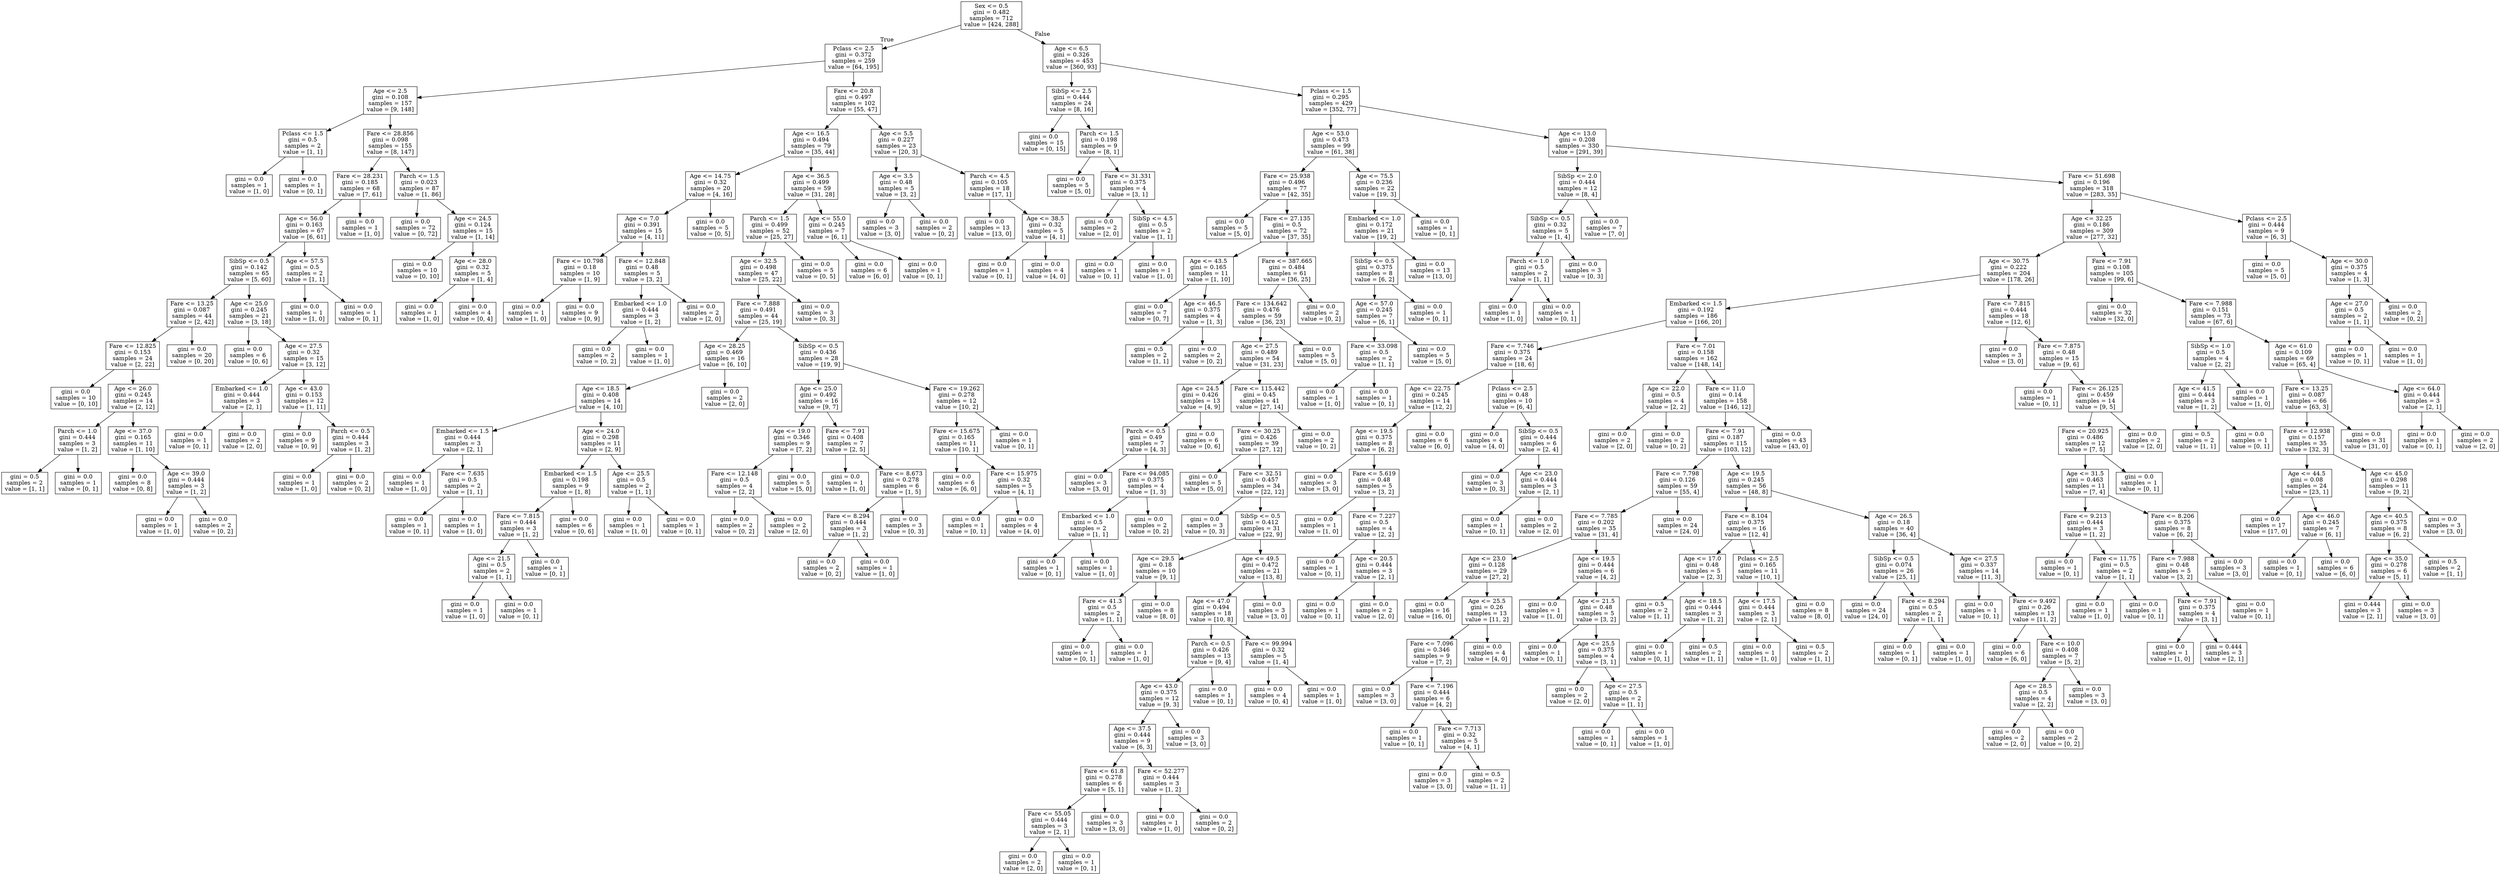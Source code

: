 digraph Tree {
node [shape=box] ;
0 [label="Sex <= 0.5\ngini = 0.482\nsamples = 712\nvalue = [424, 288]"] ;
1 [label="Pclass <= 2.5\ngini = 0.372\nsamples = 259\nvalue = [64, 195]"] ;
0 -> 1 [labeldistance=2.5, labelangle=45, headlabel="True"] ;
2 [label="Age <= 2.5\ngini = 0.108\nsamples = 157\nvalue = [9, 148]"] ;
1 -> 2 ;
3 [label="Pclass <= 1.5\ngini = 0.5\nsamples = 2\nvalue = [1, 1]"] ;
2 -> 3 ;
4 [label="gini = 0.0\nsamples = 1\nvalue = [1, 0]"] ;
3 -> 4 ;
5 [label="gini = 0.0\nsamples = 1\nvalue = [0, 1]"] ;
3 -> 5 ;
6 [label="Fare <= 28.856\ngini = 0.098\nsamples = 155\nvalue = [8, 147]"] ;
2 -> 6 ;
7 [label="Fare <= 28.231\ngini = 0.185\nsamples = 68\nvalue = [7, 61]"] ;
6 -> 7 ;
8 [label="Age <= 56.0\ngini = 0.163\nsamples = 67\nvalue = [6, 61]"] ;
7 -> 8 ;
9 [label="SibSp <= 0.5\ngini = 0.142\nsamples = 65\nvalue = [5, 60]"] ;
8 -> 9 ;
10 [label="Fare <= 13.25\ngini = 0.087\nsamples = 44\nvalue = [2, 42]"] ;
9 -> 10 ;
11 [label="Fare <= 12.825\ngini = 0.153\nsamples = 24\nvalue = [2, 22]"] ;
10 -> 11 ;
12 [label="gini = 0.0\nsamples = 10\nvalue = [0, 10]"] ;
11 -> 12 ;
13 [label="Age <= 26.0\ngini = 0.245\nsamples = 14\nvalue = [2, 12]"] ;
11 -> 13 ;
14 [label="Parch <= 1.0\ngini = 0.444\nsamples = 3\nvalue = [1, 2]"] ;
13 -> 14 ;
15 [label="gini = 0.5\nsamples = 2\nvalue = [1, 1]"] ;
14 -> 15 ;
16 [label="gini = 0.0\nsamples = 1\nvalue = [0, 1]"] ;
14 -> 16 ;
17 [label="Age <= 37.0\ngini = 0.165\nsamples = 11\nvalue = [1, 10]"] ;
13 -> 17 ;
18 [label="gini = 0.0\nsamples = 8\nvalue = [0, 8]"] ;
17 -> 18 ;
19 [label="Age <= 39.0\ngini = 0.444\nsamples = 3\nvalue = [1, 2]"] ;
17 -> 19 ;
20 [label="gini = 0.0\nsamples = 1\nvalue = [1, 0]"] ;
19 -> 20 ;
21 [label="gini = 0.0\nsamples = 2\nvalue = [0, 2]"] ;
19 -> 21 ;
22 [label="gini = 0.0\nsamples = 20\nvalue = [0, 20]"] ;
10 -> 22 ;
23 [label="Age <= 25.0\ngini = 0.245\nsamples = 21\nvalue = [3, 18]"] ;
9 -> 23 ;
24 [label="gini = 0.0\nsamples = 6\nvalue = [0, 6]"] ;
23 -> 24 ;
25 [label="Age <= 27.5\ngini = 0.32\nsamples = 15\nvalue = [3, 12]"] ;
23 -> 25 ;
26 [label="Embarked <= 1.0\ngini = 0.444\nsamples = 3\nvalue = [2, 1]"] ;
25 -> 26 ;
27 [label="gini = 0.0\nsamples = 1\nvalue = [0, 1]"] ;
26 -> 27 ;
28 [label="gini = 0.0\nsamples = 2\nvalue = [2, 0]"] ;
26 -> 28 ;
29 [label="Age <= 43.0\ngini = 0.153\nsamples = 12\nvalue = [1, 11]"] ;
25 -> 29 ;
30 [label="gini = 0.0\nsamples = 9\nvalue = [0, 9]"] ;
29 -> 30 ;
31 [label="Parch <= 0.5\ngini = 0.444\nsamples = 3\nvalue = [1, 2]"] ;
29 -> 31 ;
32 [label="gini = 0.0\nsamples = 1\nvalue = [1, 0]"] ;
31 -> 32 ;
33 [label="gini = 0.0\nsamples = 2\nvalue = [0, 2]"] ;
31 -> 33 ;
34 [label="Age <= 57.5\ngini = 0.5\nsamples = 2\nvalue = [1, 1]"] ;
8 -> 34 ;
35 [label="gini = 0.0\nsamples = 1\nvalue = [1, 0]"] ;
34 -> 35 ;
36 [label="gini = 0.0\nsamples = 1\nvalue = [0, 1]"] ;
34 -> 36 ;
37 [label="gini = 0.0\nsamples = 1\nvalue = [1, 0]"] ;
7 -> 37 ;
38 [label="Parch <= 1.5\ngini = 0.023\nsamples = 87\nvalue = [1, 86]"] ;
6 -> 38 ;
39 [label="gini = 0.0\nsamples = 72\nvalue = [0, 72]"] ;
38 -> 39 ;
40 [label="Age <= 24.5\ngini = 0.124\nsamples = 15\nvalue = [1, 14]"] ;
38 -> 40 ;
41 [label="gini = 0.0\nsamples = 10\nvalue = [0, 10]"] ;
40 -> 41 ;
42 [label="Age <= 28.0\ngini = 0.32\nsamples = 5\nvalue = [1, 4]"] ;
40 -> 42 ;
43 [label="gini = 0.0\nsamples = 1\nvalue = [1, 0]"] ;
42 -> 43 ;
44 [label="gini = 0.0\nsamples = 4\nvalue = [0, 4]"] ;
42 -> 44 ;
45 [label="Fare <= 20.8\ngini = 0.497\nsamples = 102\nvalue = [55, 47]"] ;
1 -> 45 ;
46 [label="Age <= 16.5\ngini = 0.494\nsamples = 79\nvalue = [35, 44]"] ;
45 -> 46 ;
47 [label="Age <= 14.75\ngini = 0.32\nsamples = 20\nvalue = [4, 16]"] ;
46 -> 47 ;
48 [label="Age <= 7.0\ngini = 0.391\nsamples = 15\nvalue = [4, 11]"] ;
47 -> 48 ;
49 [label="Fare <= 10.798\ngini = 0.18\nsamples = 10\nvalue = [1, 9]"] ;
48 -> 49 ;
50 [label="gini = 0.0\nsamples = 1\nvalue = [1, 0]"] ;
49 -> 50 ;
51 [label="gini = 0.0\nsamples = 9\nvalue = [0, 9]"] ;
49 -> 51 ;
52 [label="Fare <= 12.848\ngini = 0.48\nsamples = 5\nvalue = [3, 2]"] ;
48 -> 52 ;
53 [label="Embarked <= 1.0\ngini = 0.444\nsamples = 3\nvalue = [1, 2]"] ;
52 -> 53 ;
54 [label="gini = 0.0\nsamples = 2\nvalue = [0, 2]"] ;
53 -> 54 ;
55 [label="gini = 0.0\nsamples = 1\nvalue = [1, 0]"] ;
53 -> 55 ;
56 [label="gini = 0.0\nsamples = 2\nvalue = [2, 0]"] ;
52 -> 56 ;
57 [label="gini = 0.0\nsamples = 5\nvalue = [0, 5]"] ;
47 -> 57 ;
58 [label="Age <= 36.5\ngini = 0.499\nsamples = 59\nvalue = [31, 28]"] ;
46 -> 58 ;
59 [label="Parch <= 1.5\ngini = 0.499\nsamples = 52\nvalue = [25, 27]"] ;
58 -> 59 ;
60 [label="Age <= 32.5\ngini = 0.498\nsamples = 47\nvalue = [25, 22]"] ;
59 -> 60 ;
61 [label="Fare <= 7.888\ngini = 0.491\nsamples = 44\nvalue = [25, 19]"] ;
60 -> 61 ;
62 [label="Age <= 28.25\ngini = 0.469\nsamples = 16\nvalue = [6, 10]"] ;
61 -> 62 ;
63 [label="Age <= 18.5\ngini = 0.408\nsamples = 14\nvalue = [4, 10]"] ;
62 -> 63 ;
64 [label="Embarked <= 1.5\ngini = 0.444\nsamples = 3\nvalue = [2, 1]"] ;
63 -> 64 ;
65 [label="gini = 0.0\nsamples = 1\nvalue = [1, 0]"] ;
64 -> 65 ;
66 [label="Fare <= 7.635\ngini = 0.5\nsamples = 2\nvalue = [1, 1]"] ;
64 -> 66 ;
67 [label="gini = 0.0\nsamples = 1\nvalue = [0, 1]"] ;
66 -> 67 ;
68 [label="gini = 0.0\nsamples = 1\nvalue = [1, 0]"] ;
66 -> 68 ;
69 [label="Age <= 24.0\ngini = 0.298\nsamples = 11\nvalue = [2, 9]"] ;
63 -> 69 ;
70 [label="Embarked <= 1.5\ngini = 0.198\nsamples = 9\nvalue = [1, 8]"] ;
69 -> 70 ;
71 [label="Fare <= 7.815\ngini = 0.444\nsamples = 3\nvalue = [1, 2]"] ;
70 -> 71 ;
72 [label="Age <= 21.5\ngini = 0.5\nsamples = 2\nvalue = [1, 1]"] ;
71 -> 72 ;
73 [label="gini = 0.0\nsamples = 1\nvalue = [1, 0]"] ;
72 -> 73 ;
74 [label="gini = 0.0\nsamples = 1\nvalue = [0, 1]"] ;
72 -> 74 ;
75 [label="gini = 0.0\nsamples = 1\nvalue = [0, 1]"] ;
71 -> 75 ;
76 [label="gini = 0.0\nsamples = 6\nvalue = [0, 6]"] ;
70 -> 76 ;
77 [label="Age <= 25.5\ngini = 0.5\nsamples = 2\nvalue = [1, 1]"] ;
69 -> 77 ;
78 [label="gini = 0.0\nsamples = 1\nvalue = [1, 0]"] ;
77 -> 78 ;
79 [label="gini = 0.0\nsamples = 1\nvalue = [0, 1]"] ;
77 -> 79 ;
80 [label="gini = 0.0\nsamples = 2\nvalue = [2, 0]"] ;
62 -> 80 ;
81 [label="SibSp <= 0.5\ngini = 0.436\nsamples = 28\nvalue = [19, 9]"] ;
61 -> 81 ;
82 [label="Age <= 25.0\ngini = 0.492\nsamples = 16\nvalue = [9, 7]"] ;
81 -> 82 ;
83 [label="Age <= 19.0\ngini = 0.346\nsamples = 9\nvalue = [7, 2]"] ;
82 -> 83 ;
84 [label="Fare <= 12.148\ngini = 0.5\nsamples = 4\nvalue = [2, 2]"] ;
83 -> 84 ;
85 [label="gini = 0.0\nsamples = 2\nvalue = [0, 2]"] ;
84 -> 85 ;
86 [label="gini = 0.0\nsamples = 2\nvalue = [2, 0]"] ;
84 -> 86 ;
87 [label="gini = 0.0\nsamples = 5\nvalue = [5, 0]"] ;
83 -> 87 ;
88 [label="Fare <= 7.91\ngini = 0.408\nsamples = 7\nvalue = [2, 5]"] ;
82 -> 88 ;
89 [label="gini = 0.0\nsamples = 1\nvalue = [1, 0]"] ;
88 -> 89 ;
90 [label="Fare <= 8.673\ngini = 0.278\nsamples = 6\nvalue = [1, 5]"] ;
88 -> 90 ;
91 [label="Fare <= 8.294\ngini = 0.444\nsamples = 3\nvalue = [1, 2]"] ;
90 -> 91 ;
92 [label="gini = 0.0\nsamples = 2\nvalue = [0, 2]"] ;
91 -> 92 ;
93 [label="gini = 0.0\nsamples = 1\nvalue = [1, 0]"] ;
91 -> 93 ;
94 [label="gini = 0.0\nsamples = 3\nvalue = [0, 3]"] ;
90 -> 94 ;
95 [label="Fare <= 19.262\ngini = 0.278\nsamples = 12\nvalue = [10, 2]"] ;
81 -> 95 ;
96 [label="Fare <= 15.675\ngini = 0.165\nsamples = 11\nvalue = [10, 1]"] ;
95 -> 96 ;
97 [label="gini = 0.0\nsamples = 6\nvalue = [6, 0]"] ;
96 -> 97 ;
98 [label="Fare <= 15.975\ngini = 0.32\nsamples = 5\nvalue = [4, 1]"] ;
96 -> 98 ;
99 [label="gini = 0.0\nsamples = 1\nvalue = [0, 1]"] ;
98 -> 99 ;
100 [label="gini = 0.0\nsamples = 4\nvalue = [4, 0]"] ;
98 -> 100 ;
101 [label="gini = 0.0\nsamples = 1\nvalue = [0, 1]"] ;
95 -> 101 ;
102 [label="gini = 0.0\nsamples = 3\nvalue = [0, 3]"] ;
60 -> 102 ;
103 [label="gini = 0.0\nsamples = 5\nvalue = [0, 5]"] ;
59 -> 103 ;
104 [label="Age <= 55.0\ngini = 0.245\nsamples = 7\nvalue = [6, 1]"] ;
58 -> 104 ;
105 [label="gini = 0.0\nsamples = 6\nvalue = [6, 0]"] ;
104 -> 105 ;
106 [label="gini = 0.0\nsamples = 1\nvalue = [0, 1]"] ;
104 -> 106 ;
107 [label="Age <= 5.5\ngini = 0.227\nsamples = 23\nvalue = [20, 3]"] ;
45 -> 107 ;
108 [label="Age <= 3.5\ngini = 0.48\nsamples = 5\nvalue = [3, 2]"] ;
107 -> 108 ;
109 [label="gini = 0.0\nsamples = 3\nvalue = [3, 0]"] ;
108 -> 109 ;
110 [label="gini = 0.0\nsamples = 2\nvalue = [0, 2]"] ;
108 -> 110 ;
111 [label="Parch <= 4.5\ngini = 0.105\nsamples = 18\nvalue = [17, 1]"] ;
107 -> 111 ;
112 [label="gini = 0.0\nsamples = 13\nvalue = [13, 0]"] ;
111 -> 112 ;
113 [label="Age <= 38.5\ngini = 0.32\nsamples = 5\nvalue = [4, 1]"] ;
111 -> 113 ;
114 [label="gini = 0.0\nsamples = 1\nvalue = [0, 1]"] ;
113 -> 114 ;
115 [label="gini = 0.0\nsamples = 4\nvalue = [4, 0]"] ;
113 -> 115 ;
116 [label="Age <= 6.5\ngini = 0.326\nsamples = 453\nvalue = [360, 93]"] ;
0 -> 116 [labeldistance=2.5, labelangle=-45, headlabel="False"] ;
117 [label="SibSp <= 2.5\ngini = 0.444\nsamples = 24\nvalue = [8, 16]"] ;
116 -> 117 ;
118 [label="gini = 0.0\nsamples = 15\nvalue = [0, 15]"] ;
117 -> 118 ;
119 [label="Parch <= 1.5\ngini = 0.198\nsamples = 9\nvalue = [8, 1]"] ;
117 -> 119 ;
120 [label="gini = 0.0\nsamples = 5\nvalue = [5, 0]"] ;
119 -> 120 ;
121 [label="Fare <= 31.331\ngini = 0.375\nsamples = 4\nvalue = [3, 1]"] ;
119 -> 121 ;
122 [label="gini = 0.0\nsamples = 2\nvalue = [2, 0]"] ;
121 -> 122 ;
123 [label="SibSp <= 4.5\ngini = 0.5\nsamples = 2\nvalue = [1, 1]"] ;
121 -> 123 ;
124 [label="gini = 0.0\nsamples = 1\nvalue = [0, 1]"] ;
123 -> 124 ;
125 [label="gini = 0.0\nsamples = 1\nvalue = [1, 0]"] ;
123 -> 125 ;
126 [label="Pclass <= 1.5\ngini = 0.295\nsamples = 429\nvalue = [352, 77]"] ;
116 -> 126 ;
127 [label="Age <= 53.0\ngini = 0.473\nsamples = 99\nvalue = [61, 38]"] ;
126 -> 127 ;
128 [label="Fare <= 25.938\ngini = 0.496\nsamples = 77\nvalue = [42, 35]"] ;
127 -> 128 ;
129 [label="gini = 0.0\nsamples = 5\nvalue = [5, 0]"] ;
128 -> 129 ;
130 [label="Fare <= 27.135\ngini = 0.5\nsamples = 72\nvalue = [37, 35]"] ;
128 -> 130 ;
131 [label="Age <= 43.5\ngini = 0.165\nsamples = 11\nvalue = [1, 10]"] ;
130 -> 131 ;
132 [label="gini = 0.0\nsamples = 7\nvalue = [0, 7]"] ;
131 -> 132 ;
133 [label="Age <= 46.5\ngini = 0.375\nsamples = 4\nvalue = [1, 3]"] ;
131 -> 133 ;
134 [label="gini = 0.5\nsamples = 2\nvalue = [1, 1]"] ;
133 -> 134 ;
135 [label="gini = 0.0\nsamples = 2\nvalue = [0, 2]"] ;
133 -> 135 ;
136 [label="Fare <= 387.665\ngini = 0.484\nsamples = 61\nvalue = [36, 25]"] ;
130 -> 136 ;
137 [label="Fare <= 134.642\ngini = 0.476\nsamples = 59\nvalue = [36, 23]"] ;
136 -> 137 ;
138 [label="Age <= 27.5\ngini = 0.489\nsamples = 54\nvalue = [31, 23]"] ;
137 -> 138 ;
139 [label="Age <= 24.5\ngini = 0.426\nsamples = 13\nvalue = [4, 9]"] ;
138 -> 139 ;
140 [label="Parch <= 0.5\ngini = 0.49\nsamples = 7\nvalue = [4, 3]"] ;
139 -> 140 ;
141 [label="gini = 0.0\nsamples = 3\nvalue = [3, 0]"] ;
140 -> 141 ;
142 [label="Fare <= 94.085\ngini = 0.375\nsamples = 4\nvalue = [1, 3]"] ;
140 -> 142 ;
143 [label="Embarked <= 1.0\ngini = 0.5\nsamples = 2\nvalue = [1, 1]"] ;
142 -> 143 ;
144 [label="gini = 0.0\nsamples = 1\nvalue = [0, 1]"] ;
143 -> 144 ;
145 [label="gini = 0.0\nsamples = 1\nvalue = [1, 0]"] ;
143 -> 145 ;
146 [label="gini = 0.0\nsamples = 2\nvalue = [0, 2]"] ;
142 -> 146 ;
147 [label="gini = 0.0\nsamples = 6\nvalue = [0, 6]"] ;
139 -> 147 ;
148 [label="Fare <= 115.442\ngini = 0.45\nsamples = 41\nvalue = [27, 14]"] ;
138 -> 148 ;
149 [label="Fare <= 30.25\ngini = 0.426\nsamples = 39\nvalue = [27, 12]"] ;
148 -> 149 ;
150 [label="gini = 0.0\nsamples = 5\nvalue = [5, 0]"] ;
149 -> 150 ;
151 [label="Fare <= 32.51\ngini = 0.457\nsamples = 34\nvalue = [22, 12]"] ;
149 -> 151 ;
152 [label="gini = 0.0\nsamples = 3\nvalue = [0, 3]"] ;
151 -> 152 ;
153 [label="SibSp <= 0.5\ngini = 0.412\nsamples = 31\nvalue = [22, 9]"] ;
151 -> 153 ;
154 [label="Age <= 29.5\ngini = 0.18\nsamples = 10\nvalue = [9, 1]"] ;
153 -> 154 ;
155 [label="Fare <= 41.3\ngini = 0.5\nsamples = 2\nvalue = [1, 1]"] ;
154 -> 155 ;
156 [label="gini = 0.0\nsamples = 1\nvalue = [0, 1]"] ;
155 -> 156 ;
157 [label="gini = 0.0\nsamples = 1\nvalue = [1, 0]"] ;
155 -> 157 ;
158 [label="gini = 0.0\nsamples = 8\nvalue = [8, 0]"] ;
154 -> 158 ;
159 [label="Age <= 49.5\ngini = 0.472\nsamples = 21\nvalue = [13, 8]"] ;
153 -> 159 ;
160 [label="Age <= 47.0\ngini = 0.494\nsamples = 18\nvalue = [10, 8]"] ;
159 -> 160 ;
161 [label="Parch <= 0.5\ngini = 0.426\nsamples = 13\nvalue = [9, 4]"] ;
160 -> 161 ;
162 [label="Age <= 43.0\ngini = 0.375\nsamples = 12\nvalue = [9, 3]"] ;
161 -> 162 ;
163 [label="Age <= 37.5\ngini = 0.444\nsamples = 9\nvalue = [6, 3]"] ;
162 -> 163 ;
164 [label="Fare <= 61.8\ngini = 0.278\nsamples = 6\nvalue = [5, 1]"] ;
163 -> 164 ;
165 [label="Fare <= 55.05\ngini = 0.444\nsamples = 3\nvalue = [2, 1]"] ;
164 -> 165 ;
166 [label="gini = 0.0\nsamples = 2\nvalue = [2, 0]"] ;
165 -> 166 ;
167 [label="gini = 0.0\nsamples = 1\nvalue = [0, 1]"] ;
165 -> 167 ;
168 [label="gini = 0.0\nsamples = 3\nvalue = [3, 0]"] ;
164 -> 168 ;
169 [label="Fare <= 52.277\ngini = 0.444\nsamples = 3\nvalue = [1, 2]"] ;
163 -> 169 ;
170 [label="gini = 0.0\nsamples = 1\nvalue = [1, 0]"] ;
169 -> 170 ;
171 [label="gini = 0.0\nsamples = 2\nvalue = [0, 2]"] ;
169 -> 171 ;
172 [label="gini = 0.0\nsamples = 3\nvalue = [3, 0]"] ;
162 -> 172 ;
173 [label="gini = 0.0\nsamples = 1\nvalue = [0, 1]"] ;
161 -> 173 ;
174 [label="Fare <= 99.994\ngini = 0.32\nsamples = 5\nvalue = [1, 4]"] ;
160 -> 174 ;
175 [label="gini = 0.0\nsamples = 4\nvalue = [0, 4]"] ;
174 -> 175 ;
176 [label="gini = 0.0\nsamples = 1\nvalue = [1, 0]"] ;
174 -> 176 ;
177 [label="gini = 0.0\nsamples = 3\nvalue = [3, 0]"] ;
159 -> 177 ;
178 [label="gini = 0.0\nsamples = 2\nvalue = [0, 2]"] ;
148 -> 178 ;
179 [label="gini = 0.0\nsamples = 5\nvalue = [5, 0]"] ;
137 -> 179 ;
180 [label="gini = 0.0\nsamples = 2\nvalue = [0, 2]"] ;
136 -> 180 ;
181 [label="Age <= 75.5\ngini = 0.236\nsamples = 22\nvalue = [19, 3]"] ;
127 -> 181 ;
182 [label="Embarked <= 1.0\ngini = 0.172\nsamples = 21\nvalue = [19, 2]"] ;
181 -> 182 ;
183 [label="SibSp <= 0.5\ngini = 0.375\nsamples = 8\nvalue = [6, 2]"] ;
182 -> 183 ;
184 [label="Age <= 57.0\ngini = 0.245\nsamples = 7\nvalue = [6, 1]"] ;
183 -> 184 ;
185 [label="Fare <= 33.098\ngini = 0.5\nsamples = 2\nvalue = [1, 1]"] ;
184 -> 185 ;
186 [label="gini = 0.0\nsamples = 1\nvalue = [1, 0]"] ;
185 -> 186 ;
187 [label="gini = 0.0\nsamples = 1\nvalue = [0, 1]"] ;
185 -> 187 ;
188 [label="gini = 0.0\nsamples = 5\nvalue = [5, 0]"] ;
184 -> 188 ;
189 [label="gini = 0.0\nsamples = 1\nvalue = [0, 1]"] ;
183 -> 189 ;
190 [label="gini = 0.0\nsamples = 13\nvalue = [13, 0]"] ;
182 -> 190 ;
191 [label="gini = 0.0\nsamples = 1\nvalue = [0, 1]"] ;
181 -> 191 ;
192 [label="Age <= 13.0\ngini = 0.208\nsamples = 330\nvalue = [291, 39]"] ;
126 -> 192 ;
193 [label="SibSp <= 2.0\ngini = 0.444\nsamples = 12\nvalue = [8, 4]"] ;
192 -> 193 ;
194 [label="SibSp <= 0.5\ngini = 0.32\nsamples = 5\nvalue = [1, 4]"] ;
193 -> 194 ;
195 [label="Parch <= 1.0\ngini = 0.5\nsamples = 2\nvalue = [1, 1]"] ;
194 -> 195 ;
196 [label="gini = 0.0\nsamples = 1\nvalue = [1, 0]"] ;
195 -> 196 ;
197 [label="gini = 0.0\nsamples = 1\nvalue = [0, 1]"] ;
195 -> 197 ;
198 [label="gini = 0.0\nsamples = 3\nvalue = [0, 3]"] ;
194 -> 198 ;
199 [label="gini = 0.0\nsamples = 7\nvalue = [7, 0]"] ;
193 -> 199 ;
200 [label="Fare <= 51.698\ngini = 0.196\nsamples = 318\nvalue = [283, 35]"] ;
192 -> 200 ;
201 [label="Age <= 32.25\ngini = 0.186\nsamples = 309\nvalue = [277, 32]"] ;
200 -> 201 ;
202 [label="Age <= 30.75\ngini = 0.222\nsamples = 204\nvalue = [178, 26]"] ;
201 -> 202 ;
203 [label="Embarked <= 1.5\ngini = 0.192\nsamples = 186\nvalue = [166, 20]"] ;
202 -> 203 ;
204 [label="Fare <= 7.746\ngini = 0.375\nsamples = 24\nvalue = [18, 6]"] ;
203 -> 204 ;
205 [label="Age <= 22.75\ngini = 0.245\nsamples = 14\nvalue = [12, 2]"] ;
204 -> 205 ;
206 [label="Age <= 19.5\ngini = 0.375\nsamples = 8\nvalue = [6, 2]"] ;
205 -> 206 ;
207 [label="gini = 0.0\nsamples = 3\nvalue = [3, 0]"] ;
206 -> 207 ;
208 [label="Fare <= 5.619\ngini = 0.48\nsamples = 5\nvalue = [3, 2]"] ;
206 -> 208 ;
209 [label="gini = 0.0\nsamples = 1\nvalue = [1, 0]"] ;
208 -> 209 ;
210 [label="Fare <= 7.227\ngini = 0.5\nsamples = 4\nvalue = [2, 2]"] ;
208 -> 210 ;
211 [label="gini = 0.0\nsamples = 1\nvalue = [0, 1]"] ;
210 -> 211 ;
212 [label="Age <= 20.5\ngini = 0.444\nsamples = 3\nvalue = [2, 1]"] ;
210 -> 212 ;
213 [label="gini = 0.0\nsamples = 1\nvalue = [0, 1]"] ;
212 -> 213 ;
214 [label="gini = 0.0\nsamples = 2\nvalue = [2, 0]"] ;
212 -> 214 ;
215 [label="gini = 0.0\nsamples = 6\nvalue = [6, 0]"] ;
205 -> 215 ;
216 [label="Pclass <= 2.5\ngini = 0.48\nsamples = 10\nvalue = [6, 4]"] ;
204 -> 216 ;
217 [label="gini = 0.0\nsamples = 4\nvalue = [4, 0]"] ;
216 -> 217 ;
218 [label="SibSp <= 0.5\ngini = 0.444\nsamples = 6\nvalue = [2, 4]"] ;
216 -> 218 ;
219 [label="gini = 0.0\nsamples = 3\nvalue = [0, 3]"] ;
218 -> 219 ;
220 [label="Age <= 23.0\ngini = 0.444\nsamples = 3\nvalue = [2, 1]"] ;
218 -> 220 ;
221 [label="gini = 0.0\nsamples = 1\nvalue = [0, 1]"] ;
220 -> 221 ;
222 [label="gini = 0.0\nsamples = 2\nvalue = [2, 0]"] ;
220 -> 222 ;
223 [label="Fare <= 7.01\ngini = 0.158\nsamples = 162\nvalue = [148, 14]"] ;
203 -> 223 ;
224 [label="Age <= 22.0\ngini = 0.5\nsamples = 4\nvalue = [2, 2]"] ;
223 -> 224 ;
225 [label="gini = 0.0\nsamples = 2\nvalue = [2, 0]"] ;
224 -> 225 ;
226 [label="gini = 0.0\nsamples = 2\nvalue = [0, 2]"] ;
224 -> 226 ;
227 [label="Fare <= 11.0\ngini = 0.14\nsamples = 158\nvalue = [146, 12]"] ;
223 -> 227 ;
228 [label="Fare <= 7.91\ngini = 0.187\nsamples = 115\nvalue = [103, 12]"] ;
227 -> 228 ;
229 [label="Fare <= 7.798\ngini = 0.126\nsamples = 59\nvalue = [55, 4]"] ;
228 -> 229 ;
230 [label="Fare <= 7.785\ngini = 0.202\nsamples = 35\nvalue = [31, 4]"] ;
229 -> 230 ;
231 [label="Age <= 23.0\ngini = 0.128\nsamples = 29\nvalue = [27, 2]"] ;
230 -> 231 ;
232 [label="gini = 0.0\nsamples = 16\nvalue = [16, 0]"] ;
231 -> 232 ;
233 [label="Age <= 25.5\ngini = 0.26\nsamples = 13\nvalue = [11, 2]"] ;
231 -> 233 ;
234 [label="Fare <= 7.096\ngini = 0.346\nsamples = 9\nvalue = [7, 2]"] ;
233 -> 234 ;
235 [label="gini = 0.0\nsamples = 3\nvalue = [3, 0]"] ;
234 -> 235 ;
236 [label="Fare <= 7.196\ngini = 0.444\nsamples = 6\nvalue = [4, 2]"] ;
234 -> 236 ;
237 [label="gini = 0.0\nsamples = 1\nvalue = [0, 1]"] ;
236 -> 237 ;
238 [label="Fare <= 7.713\ngini = 0.32\nsamples = 5\nvalue = [4, 1]"] ;
236 -> 238 ;
239 [label="gini = 0.0\nsamples = 3\nvalue = [3, 0]"] ;
238 -> 239 ;
240 [label="gini = 0.5\nsamples = 2\nvalue = [1, 1]"] ;
238 -> 240 ;
241 [label="gini = 0.0\nsamples = 4\nvalue = [4, 0]"] ;
233 -> 241 ;
242 [label="Age <= 19.5\ngini = 0.444\nsamples = 6\nvalue = [4, 2]"] ;
230 -> 242 ;
243 [label="gini = 0.0\nsamples = 1\nvalue = [1, 0]"] ;
242 -> 243 ;
244 [label="Age <= 21.5\ngini = 0.48\nsamples = 5\nvalue = [3, 2]"] ;
242 -> 244 ;
245 [label="gini = 0.0\nsamples = 1\nvalue = [0, 1]"] ;
244 -> 245 ;
246 [label="Age <= 25.5\ngini = 0.375\nsamples = 4\nvalue = [3, 1]"] ;
244 -> 246 ;
247 [label="gini = 0.0\nsamples = 2\nvalue = [2, 0]"] ;
246 -> 247 ;
248 [label="Age <= 27.5\ngini = 0.5\nsamples = 2\nvalue = [1, 1]"] ;
246 -> 248 ;
249 [label="gini = 0.0\nsamples = 1\nvalue = [0, 1]"] ;
248 -> 249 ;
250 [label="gini = 0.0\nsamples = 1\nvalue = [1, 0]"] ;
248 -> 250 ;
251 [label="gini = 0.0\nsamples = 24\nvalue = [24, 0]"] ;
229 -> 251 ;
252 [label="Age <= 19.5\ngini = 0.245\nsamples = 56\nvalue = [48, 8]"] ;
228 -> 252 ;
253 [label="Fare <= 8.104\ngini = 0.375\nsamples = 16\nvalue = [12, 4]"] ;
252 -> 253 ;
254 [label="Age <= 17.0\ngini = 0.48\nsamples = 5\nvalue = [2, 3]"] ;
253 -> 254 ;
255 [label="gini = 0.5\nsamples = 2\nvalue = [1, 1]"] ;
254 -> 255 ;
256 [label="Age <= 18.5\ngini = 0.444\nsamples = 3\nvalue = [1, 2]"] ;
254 -> 256 ;
257 [label="gini = 0.0\nsamples = 1\nvalue = [0, 1]"] ;
256 -> 257 ;
258 [label="gini = 0.5\nsamples = 2\nvalue = [1, 1]"] ;
256 -> 258 ;
259 [label="Pclass <= 2.5\ngini = 0.165\nsamples = 11\nvalue = [10, 1]"] ;
253 -> 259 ;
260 [label="Age <= 17.5\ngini = 0.444\nsamples = 3\nvalue = [2, 1]"] ;
259 -> 260 ;
261 [label="gini = 0.0\nsamples = 1\nvalue = [1, 0]"] ;
260 -> 261 ;
262 [label="gini = 0.5\nsamples = 2\nvalue = [1, 1]"] ;
260 -> 262 ;
263 [label="gini = 0.0\nsamples = 8\nvalue = [8, 0]"] ;
259 -> 263 ;
264 [label="Age <= 26.5\ngini = 0.18\nsamples = 40\nvalue = [36, 4]"] ;
252 -> 264 ;
265 [label="SibSp <= 0.5\ngini = 0.074\nsamples = 26\nvalue = [25, 1]"] ;
264 -> 265 ;
266 [label="gini = 0.0\nsamples = 24\nvalue = [24, 0]"] ;
265 -> 266 ;
267 [label="Fare <= 8.294\ngini = 0.5\nsamples = 2\nvalue = [1, 1]"] ;
265 -> 267 ;
268 [label="gini = 0.0\nsamples = 1\nvalue = [0, 1]"] ;
267 -> 268 ;
269 [label="gini = 0.0\nsamples = 1\nvalue = [1, 0]"] ;
267 -> 269 ;
270 [label="Age <= 27.5\ngini = 0.337\nsamples = 14\nvalue = [11, 3]"] ;
264 -> 270 ;
271 [label="gini = 0.0\nsamples = 1\nvalue = [0, 1]"] ;
270 -> 271 ;
272 [label="Fare <= 9.492\ngini = 0.26\nsamples = 13\nvalue = [11, 2]"] ;
270 -> 272 ;
273 [label="gini = 0.0\nsamples = 6\nvalue = [6, 0]"] ;
272 -> 273 ;
274 [label="Fare <= 10.0\ngini = 0.408\nsamples = 7\nvalue = [5, 2]"] ;
272 -> 274 ;
275 [label="Age <= 28.5\ngini = 0.5\nsamples = 4\nvalue = [2, 2]"] ;
274 -> 275 ;
276 [label="gini = 0.0\nsamples = 2\nvalue = [2, 0]"] ;
275 -> 276 ;
277 [label="gini = 0.0\nsamples = 2\nvalue = [0, 2]"] ;
275 -> 277 ;
278 [label="gini = 0.0\nsamples = 3\nvalue = [3, 0]"] ;
274 -> 278 ;
279 [label="gini = 0.0\nsamples = 43\nvalue = [43, 0]"] ;
227 -> 279 ;
280 [label="Fare <= 7.815\ngini = 0.444\nsamples = 18\nvalue = [12, 6]"] ;
202 -> 280 ;
281 [label="gini = 0.0\nsamples = 3\nvalue = [3, 0]"] ;
280 -> 281 ;
282 [label="Fare <= 7.875\ngini = 0.48\nsamples = 15\nvalue = [9, 6]"] ;
280 -> 282 ;
283 [label="gini = 0.0\nsamples = 1\nvalue = [0, 1]"] ;
282 -> 283 ;
284 [label="Fare <= 26.125\ngini = 0.459\nsamples = 14\nvalue = [9, 5]"] ;
282 -> 284 ;
285 [label="Fare <= 20.925\ngini = 0.486\nsamples = 12\nvalue = [7, 5]"] ;
284 -> 285 ;
286 [label="Age <= 31.5\ngini = 0.463\nsamples = 11\nvalue = [7, 4]"] ;
285 -> 286 ;
287 [label="Fare <= 9.213\ngini = 0.444\nsamples = 3\nvalue = [1, 2]"] ;
286 -> 287 ;
288 [label="gini = 0.0\nsamples = 1\nvalue = [0, 1]"] ;
287 -> 288 ;
289 [label="Fare <= 11.75\ngini = 0.5\nsamples = 2\nvalue = [1, 1]"] ;
287 -> 289 ;
290 [label="gini = 0.0\nsamples = 1\nvalue = [1, 0]"] ;
289 -> 290 ;
291 [label="gini = 0.0\nsamples = 1\nvalue = [0, 1]"] ;
289 -> 291 ;
292 [label="Fare <= 8.206\ngini = 0.375\nsamples = 8\nvalue = [6, 2]"] ;
286 -> 292 ;
293 [label="Fare <= 7.988\ngini = 0.48\nsamples = 5\nvalue = [3, 2]"] ;
292 -> 293 ;
294 [label="Fare <= 7.91\ngini = 0.375\nsamples = 4\nvalue = [3, 1]"] ;
293 -> 294 ;
295 [label="gini = 0.0\nsamples = 1\nvalue = [1, 0]"] ;
294 -> 295 ;
296 [label="gini = 0.444\nsamples = 3\nvalue = [2, 1]"] ;
294 -> 296 ;
297 [label="gini = 0.0\nsamples = 1\nvalue = [0, 1]"] ;
293 -> 297 ;
298 [label="gini = 0.0\nsamples = 3\nvalue = [3, 0]"] ;
292 -> 298 ;
299 [label="gini = 0.0\nsamples = 1\nvalue = [0, 1]"] ;
285 -> 299 ;
300 [label="gini = 0.0\nsamples = 2\nvalue = [2, 0]"] ;
284 -> 300 ;
301 [label="Fare <= 7.91\ngini = 0.108\nsamples = 105\nvalue = [99, 6]"] ;
201 -> 301 ;
302 [label="gini = 0.0\nsamples = 32\nvalue = [32, 0]"] ;
301 -> 302 ;
303 [label="Fare <= 7.988\ngini = 0.151\nsamples = 73\nvalue = [67, 6]"] ;
301 -> 303 ;
304 [label="SibSp <= 1.0\ngini = 0.5\nsamples = 4\nvalue = [2, 2]"] ;
303 -> 304 ;
305 [label="Age <= 41.5\ngini = 0.444\nsamples = 3\nvalue = [1, 2]"] ;
304 -> 305 ;
306 [label="gini = 0.5\nsamples = 2\nvalue = [1, 1]"] ;
305 -> 306 ;
307 [label="gini = 0.0\nsamples = 1\nvalue = [0, 1]"] ;
305 -> 307 ;
308 [label="gini = 0.0\nsamples = 1\nvalue = [1, 0]"] ;
304 -> 308 ;
309 [label="Age <= 61.0\ngini = 0.109\nsamples = 69\nvalue = [65, 4]"] ;
303 -> 309 ;
310 [label="Fare <= 13.25\ngini = 0.087\nsamples = 66\nvalue = [63, 3]"] ;
309 -> 310 ;
311 [label="Fare <= 12.938\ngini = 0.157\nsamples = 35\nvalue = [32, 3]"] ;
310 -> 311 ;
312 [label="Age <= 44.5\ngini = 0.08\nsamples = 24\nvalue = [23, 1]"] ;
311 -> 312 ;
313 [label="gini = 0.0\nsamples = 17\nvalue = [17, 0]"] ;
312 -> 313 ;
314 [label="Age <= 46.0\ngini = 0.245\nsamples = 7\nvalue = [6, 1]"] ;
312 -> 314 ;
315 [label="gini = 0.0\nsamples = 1\nvalue = [0, 1]"] ;
314 -> 315 ;
316 [label="gini = 0.0\nsamples = 6\nvalue = [6, 0]"] ;
314 -> 316 ;
317 [label="Age <= 45.0\ngini = 0.298\nsamples = 11\nvalue = [9, 2]"] ;
311 -> 317 ;
318 [label="Age <= 40.5\ngini = 0.375\nsamples = 8\nvalue = [6, 2]"] ;
317 -> 318 ;
319 [label="Age <= 35.0\ngini = 0.278\nsamples = 6\nvalue = [5, 1]"] ;
318 -> 319 ;
320 [label="gini = 0.444\nsamples = 3\nvalue = [2, 1]"] ;
319 -> 320 ;
321 [label="gini = 0.0\nsamples = 3\nvalue = [3, 0]"] ;
319 -> 321 ;
322 [label="gini = 0.5\nsamples = 2\nvalue = [1, 1]"] ;
318 -> 322 ;
323 [label="gini = 0.0\nsamples = 3\nvalue = [3, 0]"] ;
317 -> 323 ;
324 [label="gini = 0.0\nsamples = 31\nvalue = [31, 0]"] ;
310 -> 324 ;
325 [label="Age <= 64.0\ngini = 0.444\nsamples = 3\nvalue = [2, 1]"] ;
309 -> 325 ;
326 [label="gini = 0.0\nsamples = 1\nvalue = [0, 1]"] ;
325 -> 326 ;
327 [label="gini = 0.0\nsamples = 2\nvalue = [2, 0]"] ;
325 -> 327 ;
328 [label="Pclass <= 2.5\ngini = 0.444\nsamples = 9\nvalue = [6, 3]"] ;
200 -> 328 ;
329 [label="gini = 0.0\nsamples = 5\nvalue = [5, 0]"] ;
328 -> 329 ;
330 [label="Age <= 30.0\ngini = 0.375\nsamples = 4\nvalue = [1, 3]"] ;
328 -> 330 ;
331 [label="Age <= 27.0\ngini = 0.5\nsamples = 2\nvalue = [1, 1]"] ;
330 -> 331 ;
332 [label="gini = 0.0\nsamples = 1\nvalue = [0, 1]"] ;
331 -> 332 ;
333 [label="gini = 0.0\nsamples = 1\nvalue = [1, 0]"] ;
331 -> 333 ;
334 [label="gini = 0.0\nsamples = 2\nvalue = [0, 2]"] ;
330 -> 334 ;
}